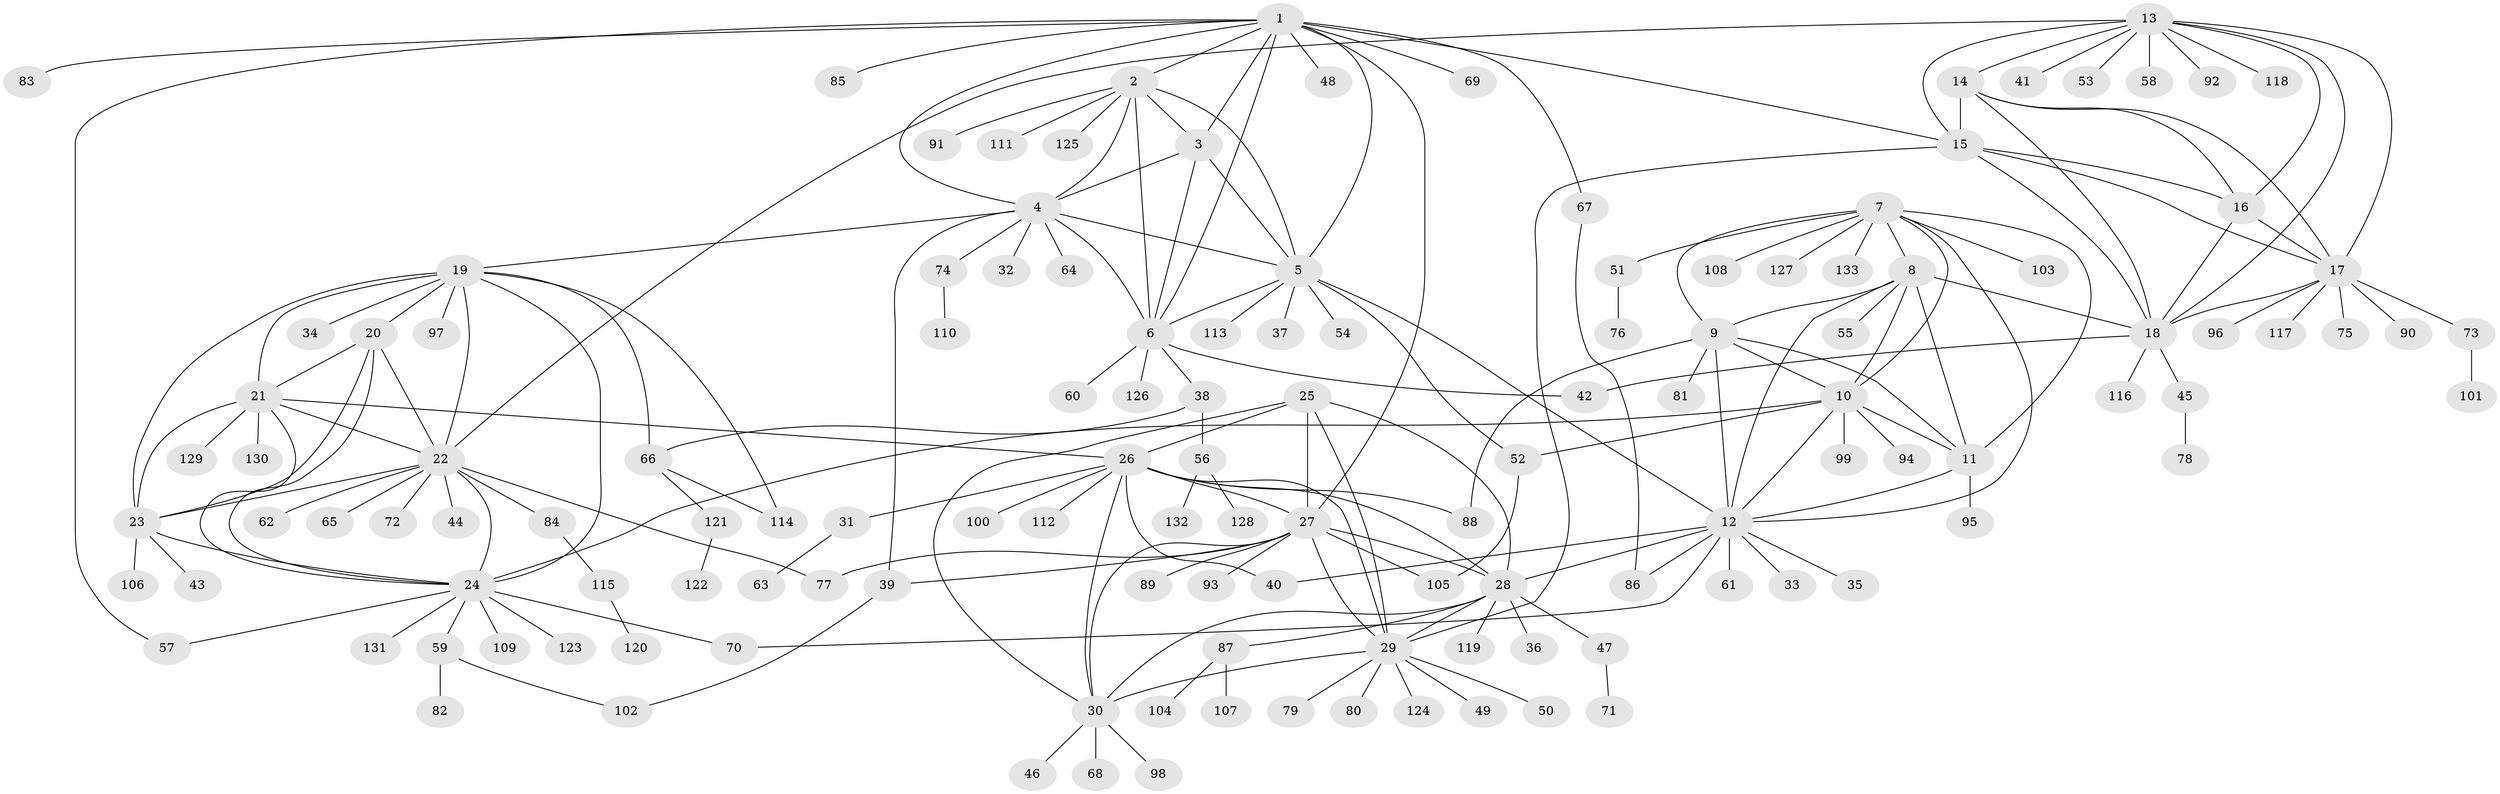 // Generated by graph-tools (version 1.1) at 2025/11/02/27/25 16:11:37]
// undirected, 133 vertices, 201 edges
graph export_dot {
graph [start="1"]
  node [color=gray90,style=filled];
  1;
  2;
  3;
  4;
  5;
  6;
  7;
  8;
  9;
  10;
  11;
  12;
  13;
  14;
  15;
  16;
  17;
  18;
  19;
  20;
  21;
  22;
  23;
  24;
  25;
  26;
  27;
  28;
  29;
  30;
  31;
  32;
  33;
  34;
  35;
  36;
  37;
  38;
  39;
  40;
  41;
  42;
  43;
  44;
  45;
  46;
  47;
  48;
  49;
  50;
  51;
  52;
  53;
  54;
  55;
  56;
  57;
  58;
  59;
  60;
  61;
  62;
  63;
  64;
  65;
  66;
  67;
  68;
  69;
  70;
  71;
  72;
  73;
  74;
  75;
  76;
  77;
  78;
  79;
  80;
  81;
  82;
  83;
  84;
  85;
  86;
  87;
  88;
  89;
  90;
  91;
  92;
  93;
  94;
  95;
  96;
  97;
  98;
  99;
  100;
  101;
  102;
  103;
  104;
  105;
  106;
  107;
  108;
  109;
  110;
  111;
  112;
  113;
  114;
  115;
  116;
  117;
  118;
  119;
  120;
  121;
  122;
  123;
  124;
  125;
  126;
  127;
  128;
  129;
  130;
  131;
  132;
  133;
  1 -- 2;
  1 -- 3;
  1 -- 4;
  1 -- 5;
  1 -- 6;
  1 -- 15;
  1 -- 27;
  1 -- 48;
  1 -- 57;
  1 -- 67;
  1 -- 69;
  1 -- 83;
  1 -- 85;
  2 -- 3;
  2 -- 4;
  2 -- 5;
  2 -- 6;
  2 -- 91;
  2 -- 111;
  2 -- 125;
  3 -- 4;
  3 -- 5;
  3 -- 6;
  4 -- 5;
  4 -- 6;
  4 -- 19;
  4 -- 32;
  4 -- 39;
  4 -- 64;
  4 -- 74;
  5 -- 6;
  5 -- 12;
  5 -- 37;
  5 -- 52;
  5 -- 54;
  5 -- 113;
  6 -- 38;
  6 -- 42;
  6 -- 60;
  6 -- 126;
  7 -- 8;
  7 -- 9;
  7 -- 10;
  7 -- 11;
  7 -- 12;
  7 -- 51;
  7 -- 103;
  7 -- 108;
  7 -- 127;
  7 -- 133;
  8 -- 9;
  8 -- 10;
  8 -- 11;
  8 -- 12;
  8 -- 18;
  8 -- 55;
  9 -- 10;
  9 -- 11;
  9 -- 12;
  9 -- 81;
  9 -- 88;
  10 -- 11;
  10 -- 12;
  10 -- 24;
  10 -- 52;
  10 -- 94;
  10 -- 99;
  11 -- 12;
  11 -- 95;
  12 -- 28;
  12 -- 33;
  12 -- 35;
  12 -- 40;
  12 -- 61;
  12 -- 70;
  12 -- 86;
  13 -- 14;
  13 -- 15;
  13 -- 16;
  13 -- 17;
  13 -- 18;
  13 -- 22;
  13 -- 41;
  13 -- 53;
  13 -- 58;
  13 -- 92;
  13 -- 118;
  14 -- 15;
  14 -- 16;
  14 -- 17;
  14 -- 18;
  15 -- 16;
  15 -- 17;
  15 -- 18;
  15 -- 29;
  16 -- 17;
  16 -- 18;
  17 -- 18;
  17 -- 73;
  17 -- 75;
  17 -- 90;
  17 -- 96;
  17 -- 117;
  18 -- 42;
  18 -- 45;
  18 -- 116;
  19 -- 20;
  19 -- 21;
  19 -- 22;
  19 -- 23;
  19 -- 24;
  19 -- 34;
  19 -- 66;
  19 -- 97;
  19 -- 114;
  20 -- 21;
  20 -- 22;
  20 -- 23;
  20 -- 24;
  21 -- 22;
  21 -- 23;
  21 -- 24;
  21 -- 26;
  21 -- 129;
  21 -- 130;
  22 -- 23;
  22 -- 24;
  22 -- 44;
  22 -- 62;
  22 -- 65;
  22 -- 72;
  22 -- 77;
  22 -- 84;
  23 -- 24;
  23 -- 43;
  23 -- 106;
  24 -- 57;
  24 -- 59;
  24 -- 70;
  24 -- 109;
  24 -- 123;
  24 -- 131;
  25 -- 26;
  25 -- 27;
  25 -- 28;
  25 -- 29;
  25 -- 30;
  26 -- 27;
  26 -- 28;
  26 -- 29;
  26 -- 30;
  26 -- 31;
  26 -- 40;
  26 -- 88;
  26 -- 100;
  26 -- 112;
  27 -- 28;
  27 -- 29;
  27 -- 30;
  27 -- 39;
  27 -- 77;
  27 -- 89;
  27 -- 93;
  27 -- 105;
  28 -- 29;
  28 -- 30;
  28 -- 36;
  28 -- 47;
  28 -- 87;
  28 -- 119;
  29 -- 30;
  29 -- 49;
  29 -- 50;
  29 -- 79;
  29 -- 80;
  29 -- 124;
  30 -- 46;
  30 -- 68;
  30 -- 98;
  31 -- 63;
  38 -- 56;
  38 -- 66;
  39 -- 102;
  45 -- 78;
  47 -- 71;
  51 -- 76;
  52 -- 105;
  56 -- 128;
  56 -- 132;
  59 -- 82;
  59 -- 102;
  66 -- 114;
  66 -- 121;
  67 -- 86;
  73 -- 101;
  74 -- 110;
  84 -- 115;
  87 -- 104;
  87 -- 107;
  115 -- 120;
  121 -- 122;
}
